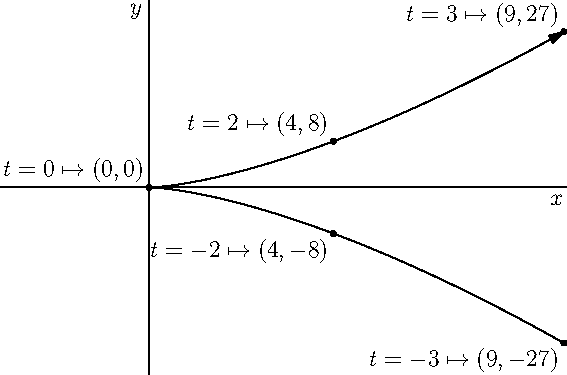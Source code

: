 import graph;
size(10cm,10cm);

xaxis("$x$");
yaxis("$y$");

real x(real t) {return t^2;}
real y(real t) {return (1/8)*t^3;}

dot("$t=0\mapsto(0,0)$",(0,0),NW);
dot("$t=2\mapsto(4,8)$",(4,1),NW);
dot("$t=-2\mapsto(4,-8)$",(4,-1),SW);
dot("$t=3\mapsto(9,27)$",(9,3.375),NW);
dot("$t=-3\mapsto(9,-27)$",(9,-3.375),SW);

draw(graph(x,y,-3,3),Arrow);


